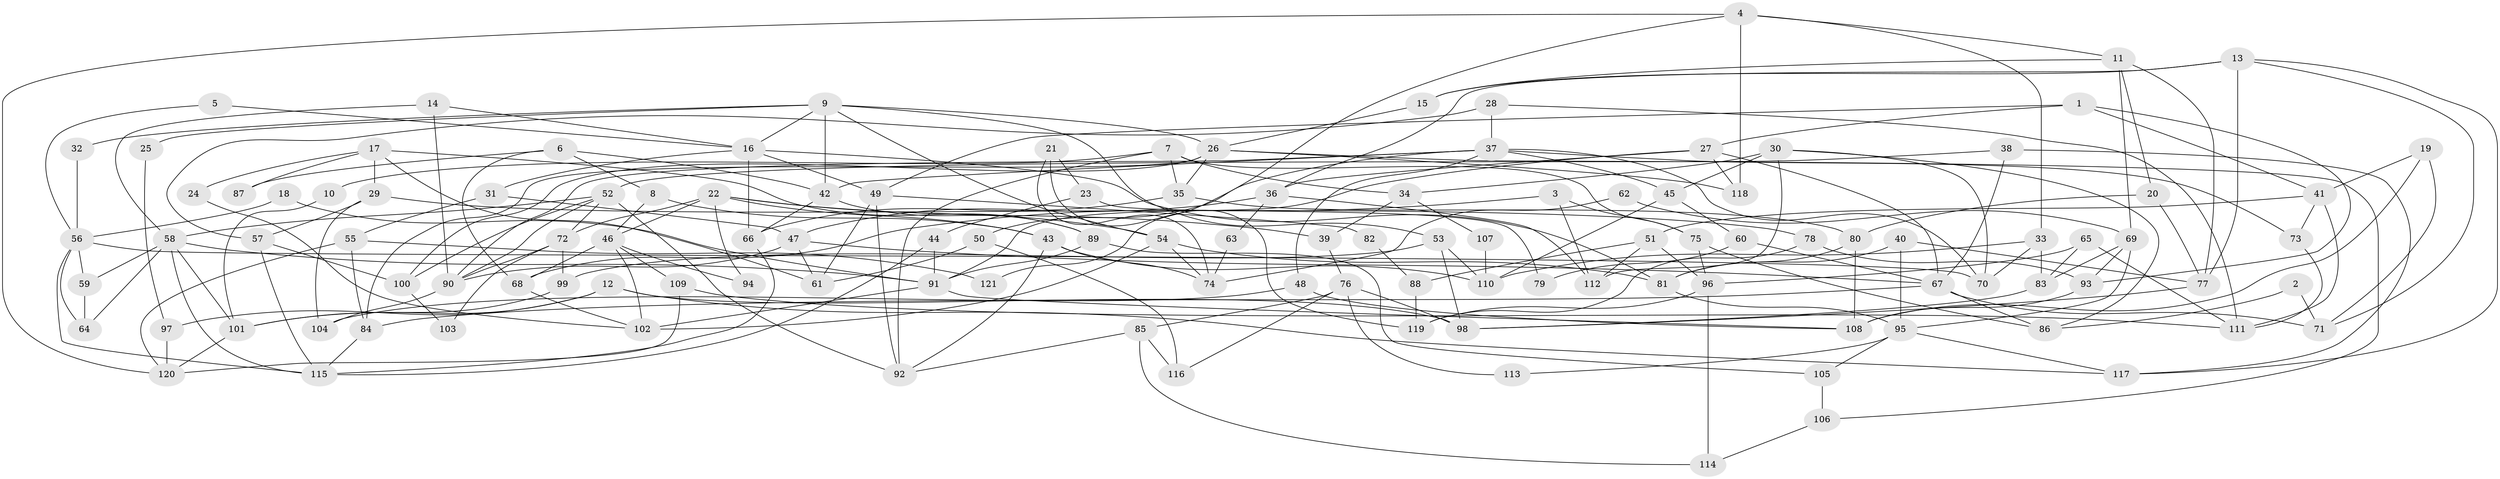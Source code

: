// Generated by graph-tools (version 1.1) at 2025/26/03/09/25 03:26:15]
// undirected, 121 vertices, 242 edges
graph export_dot {
graph [start="1"]
  node [color=gray90,style=filled];
  1;
  2;
  3;
  4;
  5;
  6;
  7;
  8;
  9;
  10;
  11;
  12;
  13;
  14;
  15;
  16;
  17;
  18;
  19;
  20;
  21;
  22;
  23;
  24;
  25;
  26;
  27;
  28;
  29;
  30;
  31;
  32;
  33;
  34;
  35;
  36;
  37;
  38;
  39;
  40;
  41;
  42;
  43;
  44;
  45;
  46;
  47;
  48;
  49;
  50;
  51;
  52;
  53;
  54;
  55;
  56;
  57;
  58;
  59;
  60;
  61;
  62;
  63;
  64;
  65;
  66;
  67;
  68;
  69;
  70;
  71;
  72;
  73;
  74;
  75;
  76;
  77;
  78;
  79;
  80;
  81;
  82;
  83;
  84;
  85;
  86;
  87;
  88;
  89;
  90;
  91;
  92;
  93;
  94;
  95;
  96;
  97;
  98;
  99;
  100;
  101;
  102;
  103;
  104;
  105;
  106;
  107;
  108;
  109;
  110;
  111;
  112;
  113;
  114;
  115;
  116;
  117;
  118;
  119;
  120;
  121;
  1 -- 41;
  1 -- 93;
  1 -- 27;
  1 -- 49;
  2 -- 86;
  2 -- 71;
  3 -- 112;
  3 -- 75;
  3 -- 68;
  4 -- 33;
  4 -- 11;
  4 -- 118;
  4 -- 120;
  4 -- 121;
  5 -- 56;
  5 -- 16;
  6 -- 8;
  6 -- 42;
  6 -- 68;
  6 -- 87;
  7 -- 92;
  7 -- 35;
  7 -- 10;
  7 -- 34;
  7 -- 75;
  8 -- 43;
  8 -- 46;
  9 -- 42;
  9 -- 54;
  9 -- 16;
  9 -- 25;
  9 -- 26;
  9 -- 32;
  9 -- 53;
  10 -- 101;
  11 -- 15;
  11 -- 77;
  11 -- 20;
  11 -- 69;
  12 -- 98;
  12 -- 117;
  12 -- 97;
  12 -- 101;
  13 -- 36;
  13 -- 77;
  13 -- 15;
  13 -- 71;
  13 -- 117;
  14 -- 58;
  14 -- 16;
  14 -- 90;
  15 -- 26;
  16 -- 66;
  16 -- 31;
  16 -- 49;
  16 -- 81;
  17 -- 61;
  17 -- 89;
  17 -- 24;
  17 -- 29;
  17 -- 87;
  18 -- 56;
  18 -- 91;
  19 -- 71;
  19 -- 41;
  19 -- 108;
  20 -- 80;
  20 -- 77;
  21 -- 74;
  21 -- 119;
  21 -- 23;
  22 -- 54;
  22 -- 72;
  22 -- 39;
  22 -- 43;
  22 -- 46;
  22 -- 94;
  23 -- 44;
  23 -- 79;
  24 -- 102;
  25 -- 97;
  26 -- 118;
  26 -- 35;
  26 -- 84;
  26 -- 100;
  26 -- 106;
  27 -- 67;
  27 -- 36;
  27 -- 91;
  27 -- 118;
  28 -- 57;
  28 -- 37;
  28 -- 111;
  29 -- 57;
  29 -- 78;
  29 -- 104;
  30 -- 45;
  30 -- 112;
  30 -- 34;
  30 -- 70;
  30 -- 86;
  31 -- 55;
  31 -- 47;
  32 -- 56;
  33 -- 83;
  33 -- 70;
  33 -- 110;
  34 -- 39;
  34 -- 107;
  35 -- 66;
  35 -- 80;
  36 -- 47;
  36 -- 63;
  36 -- 112;
  37 -- 48;
  37 -- 90;
  37 -- 42;
  37 -- 45;
  37 -- 50;
  37 -- 70;
  37 -- 73;
  38 -- 67;
  38 -- 117;
  38 -- 52;
  39 -- 76;
  40 -- 77;
  40 -- 81;
  40 -- 95;
  41 -- 73;
  41 -- 111;
  41 -- 51;
  42 -- 89;
  42 -- 66;
  43 -- 92;
  43 -- 74;
  43 -- 110;
  44 -- 115;
  44 -- 91;
  45 -- 110;
  45 -- 60;
  46 -- 68;
  46 -- 94;
  46 -- 102;
  46 -- 109;
  47 -- 90;
  47 -- 61;
  47 -- 67;
  48 -- 104;
  48 -- 108;
  49 -- 61;
  49 -- 82;
  49 -- 92;
  50 -- 61;
  50 -- 116;
  51 -- 96;
  51 -- 88;
  51 -- 112;
  52 -- 90;
  52 -- 58;
  52 -- 72;
  52 -- 92;
  52 -- 100;
  53 -- 110;
  53 -- 98;
  53 -- 99;
  54 -- 102;
  54 -- 81;
  54 -- 74;
  55 -- 120;
  55 -- 84;
  55 -- 121;
  56 -- 64;
  56 -- 70;
  56 -- 59;
  56 -- 115;
  57 -- 100;
  57 -- 115;
  58 -- 91;
  58 -- 59;
  58 -- 64;
  58 -- 101;
  58 -- 115;
  59 -- 64;
  60 -- 67;
  60 -- 79;
  62 -- 69;
  62 -- 74;
  63 -- 74;
  65 -- 111;
  65 -- 83;
  65 -- 96;
  66 -- 115;
  67 -- 84;
  67 -- 71;
  67 -- 86;
  68 -- 102;
  69 -- 95;
  69 -- 83;
  69 -- 93;
  72 -- 99;
  72 -- 90;
  72 -- 103;
  73 -- 111;
  75 -- 86;
  75 -- 96;
  76 -- 116;
  76 -- 85;
  76 -- 98;
  76 -- 113;
  77 -- 98;
  78 -- 93;
  78 -- 119;
  80 -- 108;
  80 -- 81;
  81 -- 95;
  82 -- 88;
  83 -- 98;
  84 -- 115;
  85 -- 92;
  85 -- 114;
  85 -- 116;
  88 -- 119;
  89 -- 105;
  89 -- 91;
  90 -- 104;
  91 -- 102;
  91 -- 108;
  93 -- 108;
  95 -- 105;
  95 -- 113;
  95 -- 117;
  96 -- 114;
  96 -- 119;
  97 -- 120;
  99 -- 101;
  100 -- 103;
  101 -- 120;
  105 -- 106;
  106 -- 114;
  107 -- 110;
  109 -- 120;
  109 -- 111;
}

